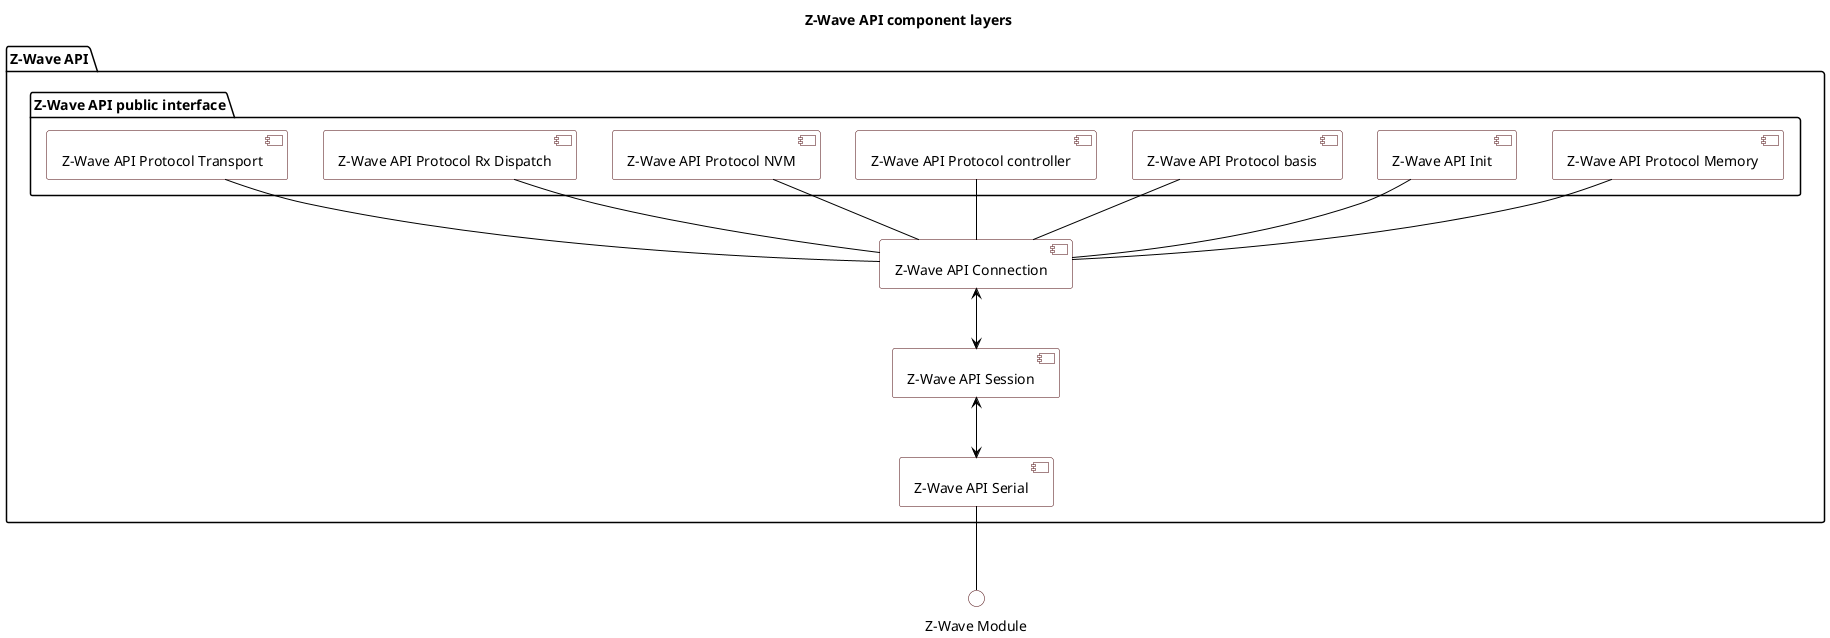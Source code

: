 @startuml

' Style for the diagram
skinparam classFontColor black
skinparam classFontSize 10
skinparam classFontName Helvetica
skinparam sequenceMessageAlign center
skinparam shadowing false
skinparam ArrowColor #000000
skinparam ComponentBackgroundColor #FFFFFF
skinparam ComponentBorderColor #480509
skinparam InterfaceBackgroundColor #FFFFFF
skinparam InterfaceBorderColor #480509
skinparam NoteBackgroundColor #FFFFFF
skinparam NoteBorderColor #000000

title Z-Wave API component layers

interface "Z-Wave Module" as zwave_module

package "Z-Wave API" {
  component "Z-Wave API Connection" as zwapi_connection
  component "Z-Wave API Session" as zwapi_session
  component "Z-Wave API Serial" as zwapi_serial

  package "Z-Wave API public interface"{
    component "Z-Wave API Init" as zwapi_init
    component "Z-Wave API Protocol basis" as zwapi_protocol_basis
    component "Z-Wave API Protocol controller" as zwapi_protocol_controller
    component "Z-Wave API Protocol Memory" as zwapi_protocol_mem
    component "Z-Wave API Protocol NVM" as zwapi_protocol_nvm
    component "Z-Wave API Protocol Rx Dispatch" as zwapi_protocol_rx_dispatch
    component "Z-Wave API Protocol Transport" as zwapi_protocol_transport
  }

  zwapi_init -- zwapi_connection
  zwapi_protocol_basis -- zwapi_connection
  zwapi_protocol_controller -- zwapi_connection
  zwapi_protocol_mem -left- zwapi_connection
  zwapi_protocol_nvm -- zwapi_connection
  zwapi_protocol_rx_dispatch -- zwapi_connection
  zwapi_protocol_transport -- zwapi_connection

  zwapi_connection <--> zwapi_session
  zwapi_session <--> zwapi_serial
}


zwapi_serial -down- zwave_module

@enduml